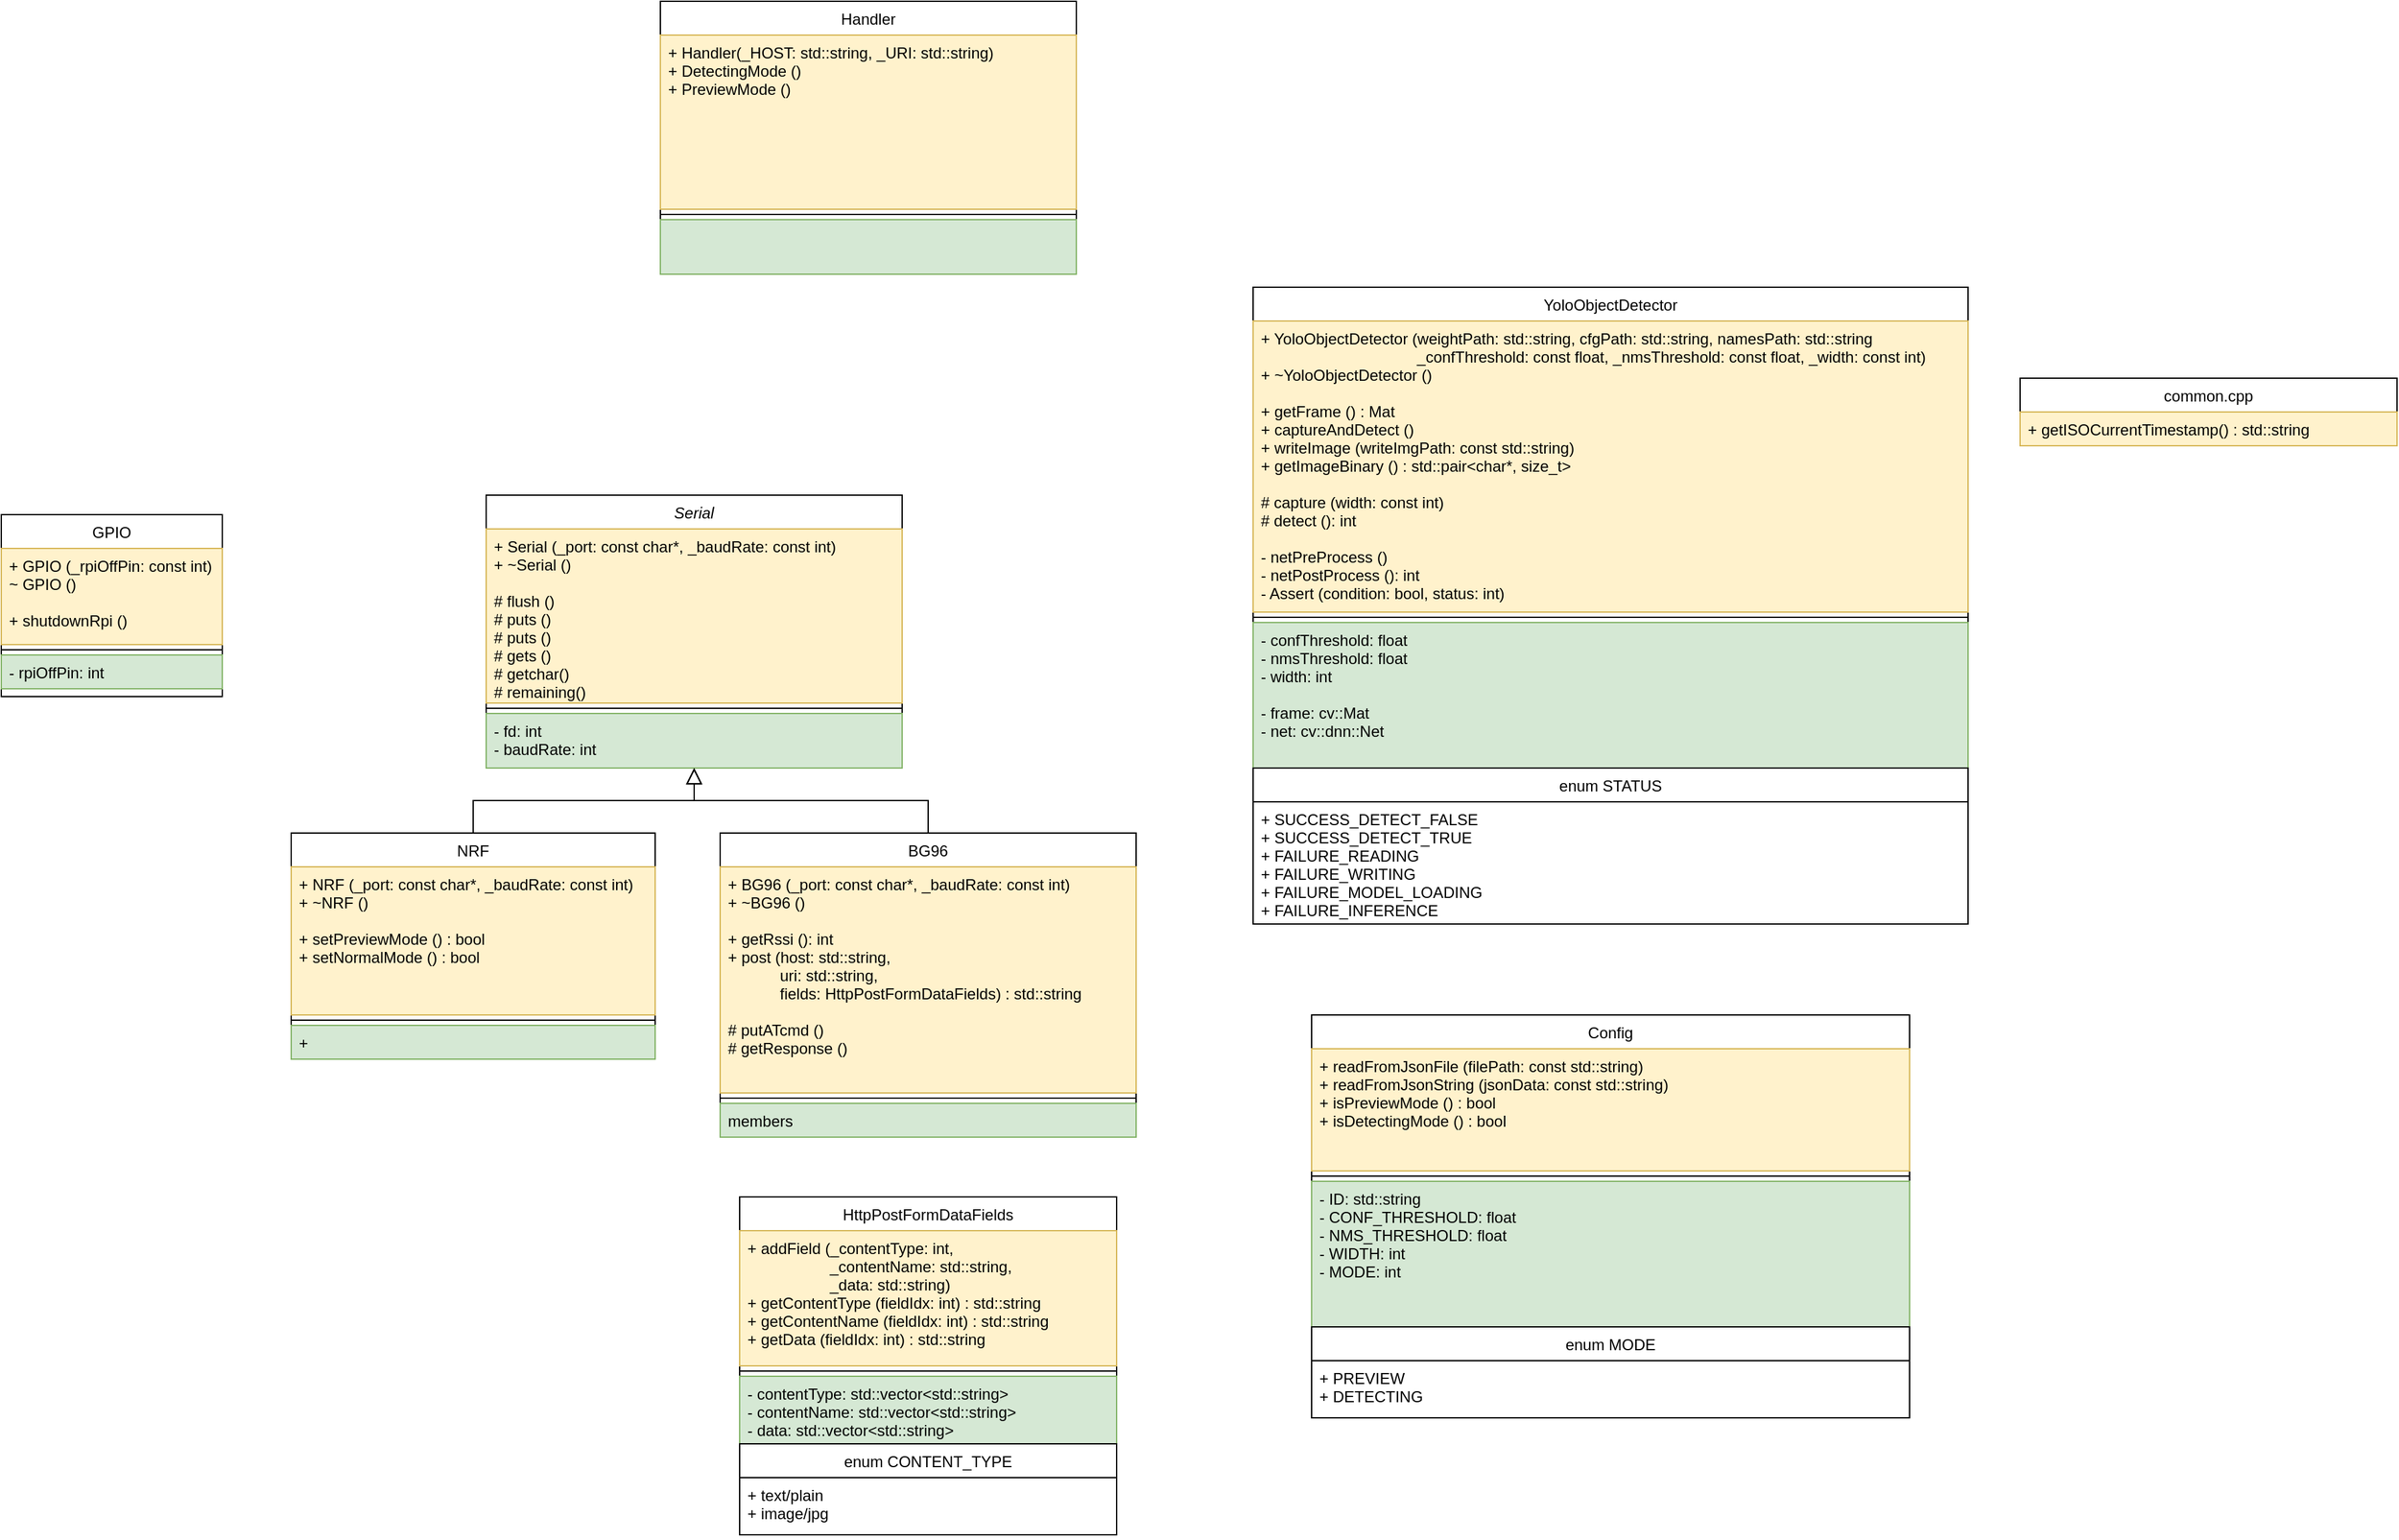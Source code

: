 <mxfile version="14.2.9" type="device"><diagram id="C5RBs43oDa-KdzZeNtuy" name="Page-1"><mxGraphModel dx="2505" dy="2143" grid="1" gridSize="10" guides="1" tooltips="1" connect="1" arrows="1" fold="1" page="1" pageScale="1" pageWidth="827" pageHeight="1169" math="0" shadow="0"><root><mxCell id="WIyWlLk6GJQsqaUBKTNV-0"/><mxCell id="WIyWlLk6GJQsqaUBKTNV-1" parent="WIyWlLk6GJQsqaUBKTNV-0"/><mxCell id="zkfFHV4jXpPFQw0GAbJ--0" value="Serial" style="swimlane;fontStyle=2;align=center;verticalAlign=top;childLayout=stackLayout;horizontal=1;startSize=26;horizontalStack=0;resizeParent=1;resizeLast=0;collapsible=1;marginBottom=0;rounded=0;shadow=0;strokeWidth=1;" parent="WIyWlLk6GJQsqaUBKTNV-1" vertex="1"><mxGeometry x="-40" y="170" width="320" height="210" as="geometry"><mxRectangle x="230" y="140" width="160" height="26" as="alternateBounds"/></mxGeometry></mxCell><mxCell id="zkfFHV4jXpPFQw0GAbJ--1" value="+ Serial (_port: const char*, _baudRate: const int)&#xa;+ ~Serial ()&#xa;&#xa;# flush ()&#xa;# puts ()&#xa;# puts ()&#xa;# gets ()&#xa;# getchar()&#xa;# remaining()" style="text;align=left;verticalAlign=top;spacingLeft=4;spacingRight=4;overflow=hidden;rotatable=0;points=[[0,0.5],[1,0.5]];portConstraint=eastwest;fillColor=#fff2cc;strokeColor=#d6b656;" parent="zkfFHV4jXpPFQw0GAbJ--0" vertex="1"><mxGeometry y="26" width="320" height="134" as="geometry"/></mxCell><mxCell id="zkfFHV4jXpPFQw0GAbJ--4" value="" style="line;html=1;strokeWidth=1;align=left;verticalAlign=middle;spacingTop=-1;spacingLeft=3;spacingRight=3;rotatable=0;labelPosition=right;points=[];portConstraint=eastwest;" parent="zkfFHV4jXpPFQw0GAbJ--0" vertex="1"><mxGeometry y="160" width="320" height="8" as="geometry"/></mxCell><mxCell id="zkfFHV4jXpPFQw0GAbJ--5" value="- fd: int&#xa;- baudRate: int" style="text;align=left;verticalAlign=top;spacingLeft=4;spacingRight=4;overflow=hidden;rotatable=0;points=[[0,0.5],[1,0.5]];portConstraint=eastwest;fillColor=#d5e8d4;strokeColor=#82b366;" parent="zkfFHV4jXpPFQw0GAbJ--0" vertex="1"><mxGeometry y="168" width="320" height="42" as="geometry"/></mxCell><mxCell id="zkfFHV4jXpPFQw0GAbJ--6" value="NRF" style="swimlane;fontStyle=0;align=center;verticalAlign=top;childLayout=stackLayout;horizontal=1;startSize=26;horizontalStack=0;resizeParent=1;resizeLast=0;collapsible=1;marginBottom=0;rounded=0;shadow=0;strokeWidth=1;" parent="WIyWlLk6GJQsqaUBKTNV-1" vertex="1"><mxGeometry x="-190" y="430" width="280" height="174" as="geometry"><mxRectangle x="130" y="380" width="160" height="26" as="alternateBounds"/></mxGeometry></mxCell><mxCell id="zkfFHV4jXpPFQw0GAbJ--7" value="+ NRF (_port: const char*, _baudRate: const int)&#xa;+ ~NRF ()&#xa;&#xa;+ setPreviewMode () : bool&#xa;+ setNormalMode () : bool" style="text;align=left;verticalAlign=top;spacingLeft=4;spacingRight=4;overflow=hidden;rotatable=0;points=[[0,0.5],[1,0.5]];portConstraint=eastwest;fillColor=#fff2cc;strokeColor=#d6b656;" parent="zkfFHV4jXpPFQw0GAbJ--6" vertex="1"><mxGeometry y="26" width="280" height="114" as="geometry"/></mxCell><mxCell id="zkfFHV4jXpPFQw0GAbJ--9" value="" style="line;html=1;strokeWidth=1;align=left;verticalAlign=middle;spacingTop=-1;spacingLeft=3;spacingRight=3;rotatable=0;labelPosition=right;points=[];portConstraint=eastwest;" parent="zkfFHV4jXpPFQw0GAbJ--6" vertex="1"><mxGeometry y="140" width="280" height="8" as="geometry"/></mxCell><mxCell id="zkfFHV4jXpPFQw0GAbJ--11" value="+ " style="text;align=left;verticalAlign=top;spacingLeft=4;spacingRight=4;overflow=hidden;rotatable=0;points=[[0,0.5],[1,0.5]];portConstraint=eastwest;fillColor=#d5e8d4;strokeColor=#82b366;" parent="zkfFHV4jXpPFQw0GAbJ--6" vertex="1"><mxGeometry y="148" width="280" height="26" as="geometry"/></mxCell><mxCell id="zkfFHV4jXpPFQw0GAbJ--12" value="" style="endArrow=block;endSize=10;endFill=0;shadow=0;strokeWidth=1;rounded=0;edgeStyle=elbowEdgeStyle;elbow=vertical;" parent="WIyWlLk6GJQsqaUBKTNV-1" source="zkfFHV4jXpPFQw0GAbJ--6" target="zkfFHV4jXpPFQw0GAbJ--0" edge="1"><mxGeometry width="160" relative="1" as="geometry"><mxPoint x="200" y="343" as="sourcePoint"/><mxPoint x="200" y="343" as="targetPoint"/></mxGeometry></mxCell><mxCell id="zkfFHV4jXpPFQw0GAbJ--16" value="" style="endArrow=block;endSize=10;endFill=0;shadow=0;strokeWidth=1;rounded=0;edgeStyle=elbowEdgeStyle;elbow=vertical;exitX=0.5;exitY=0;exitDx=0;exitDy=0;" parent="WIyWlLk6GJQsqaUBKTNV-1" source="IDRRp2Ab8DMSmfYaFuUu-5" target="zkfFHV4jXpPFQw0GAbJ--0" edge="1"><mxGeometry width="160" relative="1" as="geometry"><mxPoint x="320" y="430" as="sourcePoint"/><mxPoint x="310" y="411" as="targetPoint"/></mxGeometry></mxCell><mxCell id="IDRRp2Ab8DMSmfYaFuUu-5" value="BG96" style="swimlane;fontStyle=0;align=center;verticalAlign=top;childLayout=stackLayout;horizontal=1;startSize=26;horizontalStack=0;resizeParent=1;resizeLast=0;collapsible=1;marginBottom=0;rounded=0;shadow=0;strokeWidth=1;" vertex="1" parent="WIyWlLk6GJQsqaUBKTNV-1"><mxGeometry x="140" y="430" width="320" height="234" as="geometry"><mxRectangle x="130" y="380" width="160" height="26" as="alternateBounds"/></mxGeometry></mxCell><mxCell id="IDRRp2Ab8DMSmfYaFuUu-6" value="+ BG96 (_port: const char*, _baudRate: const int)&#xa;+ ~BG96 ()&#xa;&#xa;+ getRssi (): int&#xa;+ post (host: std::string, &#xa;            uri: std::string, &#xa;            fields: HttpPostFormDataFields) : std::string &#xa;&#xa;# putATcmd ()&#xa;# getResponse ()&#xa;" style="text;align=left;verticalAlign=top;spacingLeft=4;spacingRight=4;overflow=hidden;rotatable=0;points=[[0,0.5],[1,0.5]];portConstraint=eastwest;fillColor=#fff2cc;strokeColor=#d6b656;" vertex="1" parent="IDRRp2Ab8DMSmfYaFuUu-5"><mxGeometry y="26" width="320" height="174" as="geometry"/></mxCell><mxCell id="IDRRp2Ab8DMSmfYaFuUu-7" value="" style="line;html=1;strokeWidth=1;align=left;verticalAlign=middle;spacingTop=-1;spacingLeft=3;spacingRight=3;rotatable=0;labelPosition=right;points=[];portConstraint=eastwest;" vertex="1" parent="IDRRp2Ab8DMSmfYaFuUu-5"><mxGeometry y="200" width="320" height="8" as="geometry"/></mxCell><mxCell id="IDRRp2Ab8DMSmfYaFuUu-8" value="members" style="text;align=left;verticalAlign=top;spacingLeft=4;spacingRight=4;overflow=hidden;rotatable=0;points=[[0,0.5],[1,0.5]];portConstraint=eastwest;fillColor=#d5e8d4;strokeColor=#82b366;" vertex="1" parent="IDRRp2Ab8DMSmfYaFuUu-5"><mxGeometry y="208" width="320" height="26" as="geometry"/></mxCell><mxCell id="IDRRp2Ab8DMSmfYaFuUu-10" value="HttpPostFormDataFields" style="swimlane;fontStyle=0;align=center;verticalAlign=top;childLayout=stackLayout;horizontal=1;startSize=26;horizontalStack=0;resizeParent=1;resizeLast=0;collapsible=1;marginBottom=0;rounded=0;shadow=0;strokeWidth=1;" vertex="1" parent="WIyWlLk6GJQsqaUBKTNV-1"><mxGeometry x="155" y="710" width="290" height="260" as="geometry"><mxRectangle x="130" y="380" width="160" height="26" as="alternateBounds"/></mxGeometry></mxCell><mxCell id="IDRRp2Ab8DMSmfYaFuUu-11" value="+ addField (_contentType: int,&#xa;                   _contentName: std::string, &#xa;                   _data: std::string)&#xa;+ getContentType (fieldIdx: int) : std::string &#xa;+ getContentName (fieldIdx: int) : std::string&#xa;+ getData (fieldIdx: int) : std::string" style="text;align=left;verticalAlign=top;spacingLeft=4;spacingRight=4;overflow=hidden;rotatable=0;points=[[0,0.5],[1,0.5]];portConstraint=eastwest;fillColor=#fff2cc;strokeColor=#d6b656;" vertex="1" parent="IDRRp2Ab8DMSmfYaFuUu-10"><mxGeometry y="26" width="290" height="104" as="geometry"/></mxCell><mxCell id="IDRRp2Ab8DMSmfYaFuUu-12" value="" style="line;html=1;strokeWidth=1;align=left;verticalAlign=middle;spacingTop=-1;spacingLeft=3;spacingRight=3;rotatable=0;labelPosition=right;points=[];portConstraint=eastwest;" vertex="1" parent="IDRRp2Ab8DMSmfYaFuUu-10"><mxGeometry y="130" width="290" height="8" as="geometry"/></mxCell><mxCell id="IDRRp2Ab8DMSmfYaFuUu-13" value="- contentType: std::vector&lt;std::string&gt;&#xa;- contentName: std::vector&lt;std::string&gt;&#xa;- data: std::vector&lt;std::string&gt;&#xa;" style="text;align=left;verticalAlign=top;spacingLeft=4;spacingRight=4;overflow=hidden;rotatable=0;points=[[0,0.5],[1,0.5]];portConstraint=eastwest;fillColor=#d5e8d4;strokeColor=#82b366;" vertex="1" parent="IDRRp2Ab8DMSmfYaFuUu-10"><mxGeometry y="138" width="290" height="52" as="geometry"/></mxCell><mxCell id="IDRRp2Ab8DMSmfYaFuUu-38" value="enum CONTENT_TYPE" style="swimlane;fontStyle=0;childLayout=stackLayout;horizontal=1;startSize=26;fillColor=none;horizontalStack=0;resizeParent=1;resizeParentMax=0;resizeLast=0;collapsible=1;marginBottom=0;" vertex="1" parent="IDRRp2Ab8DMSmfYaFuUu-10"><mxGeometry y="190" width="290" height="70" as="geometry"/></mxCell><mxCell id="IDRRp2Ab8DMSmfYaFuUu-39" value="+ text/plain&#xa;+ image/jpg" style="text;strokeColor=none;fillColor=none;align=left;verticalAlign=top;spacingLeft=4;spacingRight=4;overflow=hidden;rotatable=0;points=[[0,0.5],[1,0.5]];portConstraint=eastwest;" vertex="1" parent="IDRRp2Ab8DMSmfYaFuUu-38"><mxGeometry y="26" width="290" height="44" as="geometry"/></mxCell><mxCell id="IDRRp2Ab8DMSmfYaFuUu-14" value="GPIO" style="swimlane;fontStyle=0;align=center;verticalAlign=top;childLayout=stackLayout;horizontal=1;startSize=26;horizontalStack=0;resizeParent=1;resizeLast=0;collapsible=1;marginBottom=0;rounded=0;shadow=0;strokeWidth=1;" vertex="1" parent="WIyWlLk6GJQsqaUBKTNV-1"><mxGeometry x="-413" y="185" width="170" height="140" as="geometry"><mxRectangle x="130" y="380" width="160" height="26" as="alternateBounds"/></mxGeometry></mxCell><mxCell id="IDRRp2Ab8DMSmfYaFuUu-15" value="+ GPIO (_rpiOffPin: const int)&#xa;~ GPIO ()&#xa;&#xa;+ shutdownRpi ()" style="text;align=left;verticalAlign=top;spacingLeft=4;spacingRight=4;overflow=hidden;rotatable=0;points=[[0,0.5],[1,0.5]];portConstraint=eastwest;fillColor=#fff2cc;strokeColor=#d6b656;" vertex="1" parent="IDRRp2Ab8DMSmfYaFuUu-14"><mxGeometry y="26" width="170" height="74" as="geometry"/></mxCell><mxCell id="IDRRp2Ab8DMSmfYaFuUu-16" value="" style="line;html=1;strokeWidth=1;align=left;verticalAlign=middle;spacingTop=-1;spacingLeft=3;spacingRight=3;rotatable=0;labelPosition=right;points=[];portConstraint=eastwest;" vertex="1" parent="IDRRp2Ab8DMSmfYaFuUu-14"><mxGeometry y="100" width="170" height="8" as="geometry"/></mxCell><mxCell id="IDRRp2Ab8DMSmfYaFuUu-17" value="- rpiOffPin: int" style="text;align=left;verticalAlign=top;spacingLeft=4;spacingRight=4;overflow=hidden;rotatable=0;points=[[0,0.5],[1,0.5]];portConstraint=eastwest;fillColor=#d5e8d4;strokeColor=#82b366;" vertex="1" parent="IDRRp2Ab8DMSmfYaFuUu-14"><mxGeometry y="108" width="170" height="26" as="geometry"/></mxCell><mxCell id="IDRRp2Ab8DMSmfYaFuUu-24" value="YoloObjectDetector" style="swimlane;fontStyle=0;align=center;verticalAlign=top;childLayout=stackLayout;horizontal=1;startSize=26;horizontalStack=0;resizeParent=1;resizeLast=0;collapsible=1;marginBottom=0;rounded=0;shadow=0;strokeWidth=1;" vertex="1" parent="WIyWlLk6GJQsqaUBKTNV-1"><mxGeometry x="550" y="10" width="550" height="490" as="geometry"><mxRectangle x="230" y="140" width="160" height="26" as="alternateBounds"/></mxGeometry></mxCell><mxCell id="IDRRp2Ab8DMSmfYaFuUu-25" value="+ YoloObjectDetector (weightPath: std::string, cfgPath: std::string, namesPath: std::string&#xa;                                    _confThreshold: const float, _nmsThreshold: const float, _width: const int)&#xa;+ ~YoloObjectDetector ()&#xa;&#xa;+ getFrame () : Mat&#xa;+ captureAndDetect ()&#xa;+ writeImage (writeImgPath: const std::string) &#xa;+ getImageBinary () : std::pair&lt;char*, size_t&gt;&#xa;&#xa;# capture (width: const int)&#xa;# detect (): int&#xa;&#xa;- netPreProcess ()&#xa;- netPostProcess (): int&#xa;- Assert (condition: bool, status: int)" style="text;align=left;verticalAlign=top;spacingLeft=4;spacingRight=4;overflow=hidden;rotatable=0;points=[[0,0.5],[1,0.5]];portConstraint=eastwest;fillColor=#fff2cc;strokeColor=#d6b656;" vertex="1" parent="IDRRp2Ab8DMSmfYaFuUu-24"><mxGeometry y="26" width="550" height="224" as="geometry"/></mxCell><mxCell id="IDRRp2Ab8DMSmfYaFuUu-26" value="" style="line;html=1;strokeWidth=1;align=left;verticalAlign=middle;spacingTop=-1;spacingLeft=3;spacingRight=3;rotatable=0;labelPosition=right;points=[];portConstraint=eastwest;" vertex="1" parent="IDRRp2Ab8DMSmfYaFuUu-24"><mxGeometry y="250" width="550" height="8" as="geometry"/></mxCell><mxCell id="IDRRp2Ab8DMSmfYaFuUu-27" value="- confThreshold: float&#xa;- nmsThreshold: float&#xa;- width: int&#xa;&#xa;- frame: cv::Mat&#xa;- net: cv::dnn::Net" style="text;align=left;verticalAlign=top;spacingLeft=4;spacingRight=4;overflow=hidden;rotatable=0;points=[[0,0.5],[1,0.5]];portConstraint=eastwest;fillColor=#d5e8d4;strokeColor=#82b366;" vertex="1" parent="IDRRp2Ab8DMSmfYaFuUu-24"><mxGeometry y="258" width="550" height="112" as="geometry"/></mxCell><mxCell id="IDRRp2Ab8DMSmfYaFuUu-29" value="enum STATUS" style="swimlane;fontStyle=0;childLayout=stackLayout;horizontal=1;startSize=26;fillColor=none;horizontalStack=0;resizeParent=1;resizeParentMax=0;resizeLast=0;collapsible=1;marginBottom=0;" vertex="1" parent="IDRRp2Ab8DMSmfYaFuUu-24"><mxGeometry y="370" width="550" height="120" as="geometry"/></mxCell><mxCell id="IDRRp2Ab8DMSmfYaFuUu-30" value="+ SUCCESS_DETECT_FALSE&#xa;+ SUCCESS_DETECT_TRUE&#xa;+ FAILURE_READING&#xa;+ FAILURE_WRITING&#xa;+ FAILURE_MODEL_LOADING&#xa;+ FAILURE_INFERENCE" style="text;strokeColor=none;fillColor=none;align=left;verticalAlign=top;spacingLeft=4;spacingRight=4;overflow=hidden;rotatable=0;points=[[0,0.5],[1,0.5]];portConstraint=eastwest;" vertex="1" parent="IDRRp2Ab8DMSmfYaFuUu-29"><mxGeometry y="26" width="550" height="94" as="geometry"/></mxCell><mxCell id="IDRRp2Ab8DMSmfYaFuUu-34" value="Config" style="swimlane;fontStyle=0;align=center;verticalAlign=top;childLayout=stackLayout;horizontal=1;startSize=26;horizontalStack=0;resizeParent=1;resizeLast=0;collapsible=1;marginBottom=0;rounded=0;shadow=0;strokeWidth=1;" vertex="1" parent="WIyWlLk6GJQsqaUBKTNV-1"><mxGeometry x="595" y="570" width="460" height="310" as="geometry"><mxRectangle x="130" y="380" width="160" height="26" as="alternateBounds"/></mxGeometry></mxCell><mxCell id="IDRRp2Ab8DMSmfYaFuUu-35" value="+ readFromJsonFile (filePath: const std::string)&#xa;+ readFromJsonString (jsonData: const std::string)&#xa;+ isPreviewMode () : bool&#xa;+ isDetectingMode () : bool" style="text;align=left;verticalAlign=top;spacingLeft=4;spacingRight=4;overflow=hidden;rotatable=0;points=[[0,0.5],[1,0.5]];portConstraint=eastwest;fillColor=#fff2cc;strokeColor=#d6b656;" vertex="1" parent="IDRRp2Ab8DMSmfYaFuUu-34"><mxGeometry y="26" width="460" height="94" as="geometry"/></mxCell><mxCell id="IDRRp2Ab8DMSmfYaFuUu-36" value="" style="line;html=1;strokeWidth=1;align=left;verticalAlign=middle;spacingTop=-1;spacingLeft=3;spacingRight=3;rotatable=0;labelPosition=right;points=[];portConstraint=eastwest;" vertex="1" parent="IDRRp2Ab8DMSmfYaFuUu-34"><mxGeometry y="120" width="460" height="8" as="geometry"/></mxCell><mxCell id="IDRRp2Ab8DMSmfYaFuUu-37" value="- ID: std::string&#xa;- CONF_THRESHOLD: float&#xa;- NMS_THRESHOLD: float&#xa;- WIDTH: int&#xa;- MODE: int&#xa;" style="text;align=left;verticalAlign=top;spacingLeft=4;spacingRight=4;overflow=hidden;rotatable=0;points=[[0,0.5],[1,0.5]];portConstraint=eastwest;fillColor=#d5e8d4;strokeColor=#82b366;" vertex="1" parent="IDRRp2Ab8DMSmfYaFuUu-34"><mxGeometry y="128" width="460" height="112" as="geometry"/></mxCell><mxCell id="IDRRp2Ab8DMSmfYaFuUu-44" value="enum MODE" style="swimlane;fontStyle=0;childLayout=stackLayout;horizontal=1;startSize=26;fillColor=none;horizontalStack=0;resizeParent=1;resizeParentMax=0;resizeLast=0;collapsible=1;marginBottom=0;" vertex="1" parent="IDRRp2Ab8DMSmfYaFuUu-34"><mxGeometry y="240" width="460" height="70" as="geometry"/></mxCell><mxCell id="IDRRp2Ab8DMSmfYaFuUu-45" value="+ PREVIEW&#xa;+ DETECTING" style="text;strokeColor=none;fillColor=none;align=left;verticalAlign=top;spacingLeft=4;spacingRight=4;overflow=hidden;rotatable=0;points=[[0,0.5],[1,0.5]];portConstraint=eastwest;" vertex="1" parent="IDRRp2Ab8DMSmfYaFuUu-44"><mxGeometry y="26" width="460" height="44" as="geometry"/></mxCell><mxCell id="IDRRp2Ab8DMSmfYaFuUu-46" value="common.cpp" style="swimlane;fontStyle=0;childLayout=stackLayout;horizontal=1;startSize=26;fillColor=none;horizontalStack=0;resizeParent=1;resizeParentMax=0;resizeLast=0;collapsible=1;marginBottom=0;" vertex="1" parent="WIyWlLk6GJQsqaUBKTNV-1"><mxGeometry x="1140" y="80" width="290" height="52" as="geometry"/></mxCell><mxCell id="IDRRp2Ab8DMSmfYaFuUu-47" value="+ getISOCurrentTimestamp() : std::string" style="text;strokeColor=#d6b656;fillColor=#fff2cc;align=left;verticalAlign=top;spacingLeft=4;spacingRight=4;overflow=hidden;rotatable=0;points=[[0,0.5],[1,0.5]];portConstraint=eastwest;" vertex="1" parent="IDRRp2Ab8DMSmfYaFuUu-46"><mxGeometry y="26" width="290" height="26" as="geometry"/></mxCell><mxCell id="IDRRp2Ab8DMSmfYaFuUu-54" value="Handler" style="swimlane;fontStyle=0;align=center;verticalAlign=top;childLayout=stackLayout;horizontal=1;startSize=26;horizontalStack=0;resizeParent=1;resizeLast=0;collapsible=1;marginBottom=0;rounded=0;shadow=0;strokeWidth=1;" vertex="1" parent="WIyWlLk6GJQsqaUBKTNV-1"><mxGeometry x="94" y="-210" width="320" height="210" as="geometry"><mxRectangle x="230" y="140" width="160" height="26" as="alternateBounds"/></mxGeometry></mxCell><mxCell id="IDRRp2Ab8DMSmfYaFuUu-55" value="+ Handler(_HOST: std::string, _URI: std::string)&#xa;+ DetectingMode ()&#xa;+ PreviewMode ()" style="text;align=left;verticalAlign=top;spacingLeft=4;spacingRight=4;overflow=hidden;rotatable=0;points=[[0,0.5],[1,0.5]];portConstraint=eastwest;fillColor=#fff2cc;strokeColor=#d6b656;" vertex="1" parent="IDRRp2Ab8DMSmfYaFuUu-54"><mxGeometry y="26" width="320" height="134" as="geometry"/></mxCell><mxCell id="IDRRp2Ab8DMSmfYaFuUu-56" value="" style="line;html=1;strokeWidth=1;align=left;verticalAlign=middle;spacingTop=-1;spacingLeft=3;spacingRight=3;rotatable=0;labelPosition=right;points=[];portConstraint=eastwest;" vertex="1" parent="IDRRp2Ab8DMSmfYaFuUu-54"><mxGeometry y="160" width="320" height="8" as="geometry"/></mxCell><mxCell id="IDRRp2Ab8DMSmfYaFuUu-57" value="" style="text;align=left;verticalAlign=top;spacingLeft=4;spacingRight=4;overflow=hidden;rotatable=0;points=[[0,0.5],[1,0.5]];portConstraint=eastwest;fillColor=#d5e8d4;strokeColor=#82b366;" vertex="1" parent="IDRRp2Ab8DMSmfYaFuUu-54"><mxGeometry y="168" width="320" height="42" as="geometry"/></mxCell></root></mxGraphModel></diagram></mxfile>